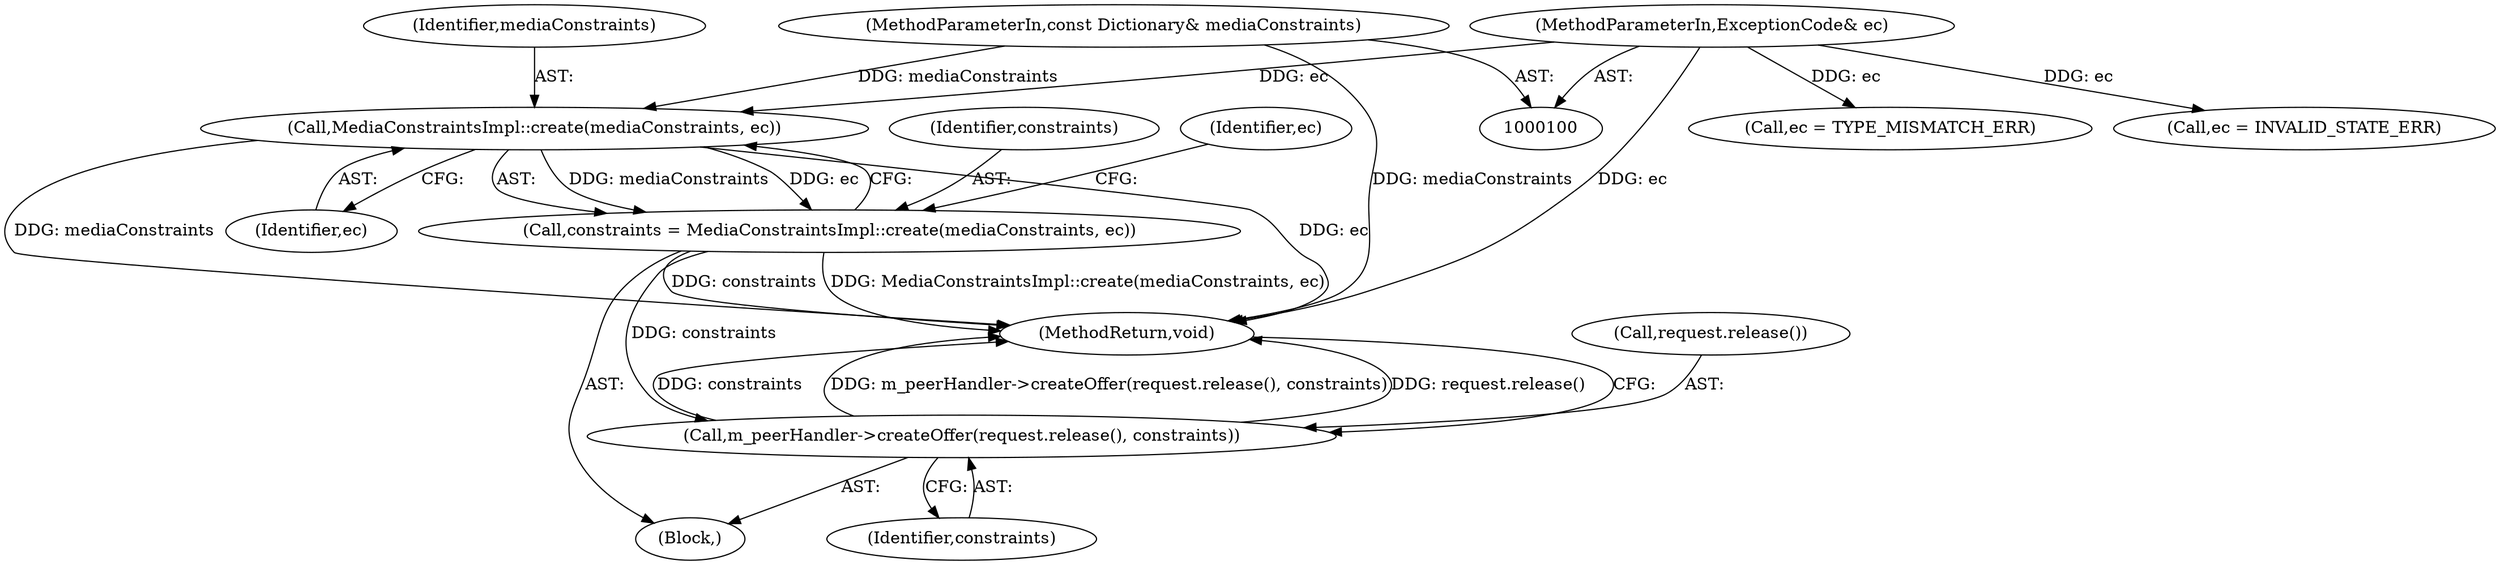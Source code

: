 digraph "0_Chrome_ab5e55ff333def909d025ac45da9ffa0d88a63f2@API" {
"1000130" [label="(Call,MediaConstraintsImpl::create(mediaConstraints, ec))"];
"1000103" [label="(MethodParameterIn,const Dictionary& mediaConstraints)"];
"1000104" [label="(MethodParameterIn,ExceptionCode& ec)"];
"1000128" [label="(Call,constraints = MediaConstraintsImpl::create(mediaConstraints, ec))"];
"1000144" [label="(Call,m_peerHandler->createOffer(request.release(), constraints))"];
"1000128" [label="(Call,constraints = MediaConstraintsImpl::create(mediaConstraints, ec))"];
"1000105" [label="(Block,)"];
"1000131" [label="(Identifier,mediaConstraints)"];
"1000104" [label="(MethodParameterIn,ExceptionCode& ec)"];
"1000145" [label="(Call,request.release())"];
"1000123" [label="(Call,ec = TYPE_MISMATCH_ERR)"];
"1000144" [label="(Call,m_peerHandler->createOffer(request.release(), constraints))"];
"1000103" [label="(MethodParameterIn,const Dictionary& mediaConstraints)"];
"1000130" [label="(Call,MediaConstraintsImpl::create(mediaConstraints, ec))"];
"1000147" [label="(MethodReturn,void)"];
"1000129" [label="(Identifier,constraints)"];
"1000134" [label="(Identifier,ec)"];
"1000132" [label="(Identifier,ec)"];
"1000115" [label="(Call,ec = INVALID_STATE_ERR)"];
"1000146" [label="(Identifier,constraints)"];
"1000130" -> "1000128"  [label="AST: "];
"1000130" -> "1000132"  [label="CFG: "];
"1000131" -> "1000130"  [label="AST: "];
"1000132" -> "1000130"  [label="AST: "];
"1000128" -> "1000130"  [label="CFG: "];
"1000130" -> "1000147"  [label="DDG: ec"];
"1000130" -> "1000147"  [label="DDG: mediaConstraints"];
"1000130" -> "1000128"  [label="DDG: mediaConstraints"];
"1000130" -> "1000128"  [label="DDG: ec"];
"1000103" -> "1000130"  [label="DDG: mediaConstraints"];
"1000104" -> "1000130"  [label="DDG: ec"];
"1000103" -> "1000100"  [label="AST: "];
"1000103" -> "1000147"  [label="DDG: mediaConstraints"];
"1000104" -> "1000100"  [label="AST: "];
"1000104" -> "1000147"  [label="DDG: ec"];
"1000104" -> "1000115"  [label="DDG: ec"];
"1000104" -> "1000123"  [label="DDG: ec"];
"1000128" -> "1000105"  [label="AST: "];
"1000129" -> "1000128"  [label="AST: "];
"1000134" -> "1000128"  [label="CFG: "];
"1000128" -> "1000147"  [label="DDG: MediaConstraintsImpl::create(mediaConstraints, ec)"];
"1000128" -> "1000147"  [label="DDG: constraints"];
"1000128" -> "1000144"  [label="DDG: constraints"];
"1000144" -> "1000105"  [label="AST: "];
"1000144" -> "1000146"  [label="CFG: "];
"1000145" -> "1000144"  [label="AST: "];
"1000146" -> "1000144"  [label="AST: "];
"1000147" -> "1000144"  [label="CFG: "];
"1000144" -> "1000147"  [label="DDG: constraints"];
"1000144" -> "1000147"  [label="DDG: m_peerHandler->createOffer(request.release(), constraints)"];
"1000144" -> "1000147"  [label="DDG: request.release()"];
}
